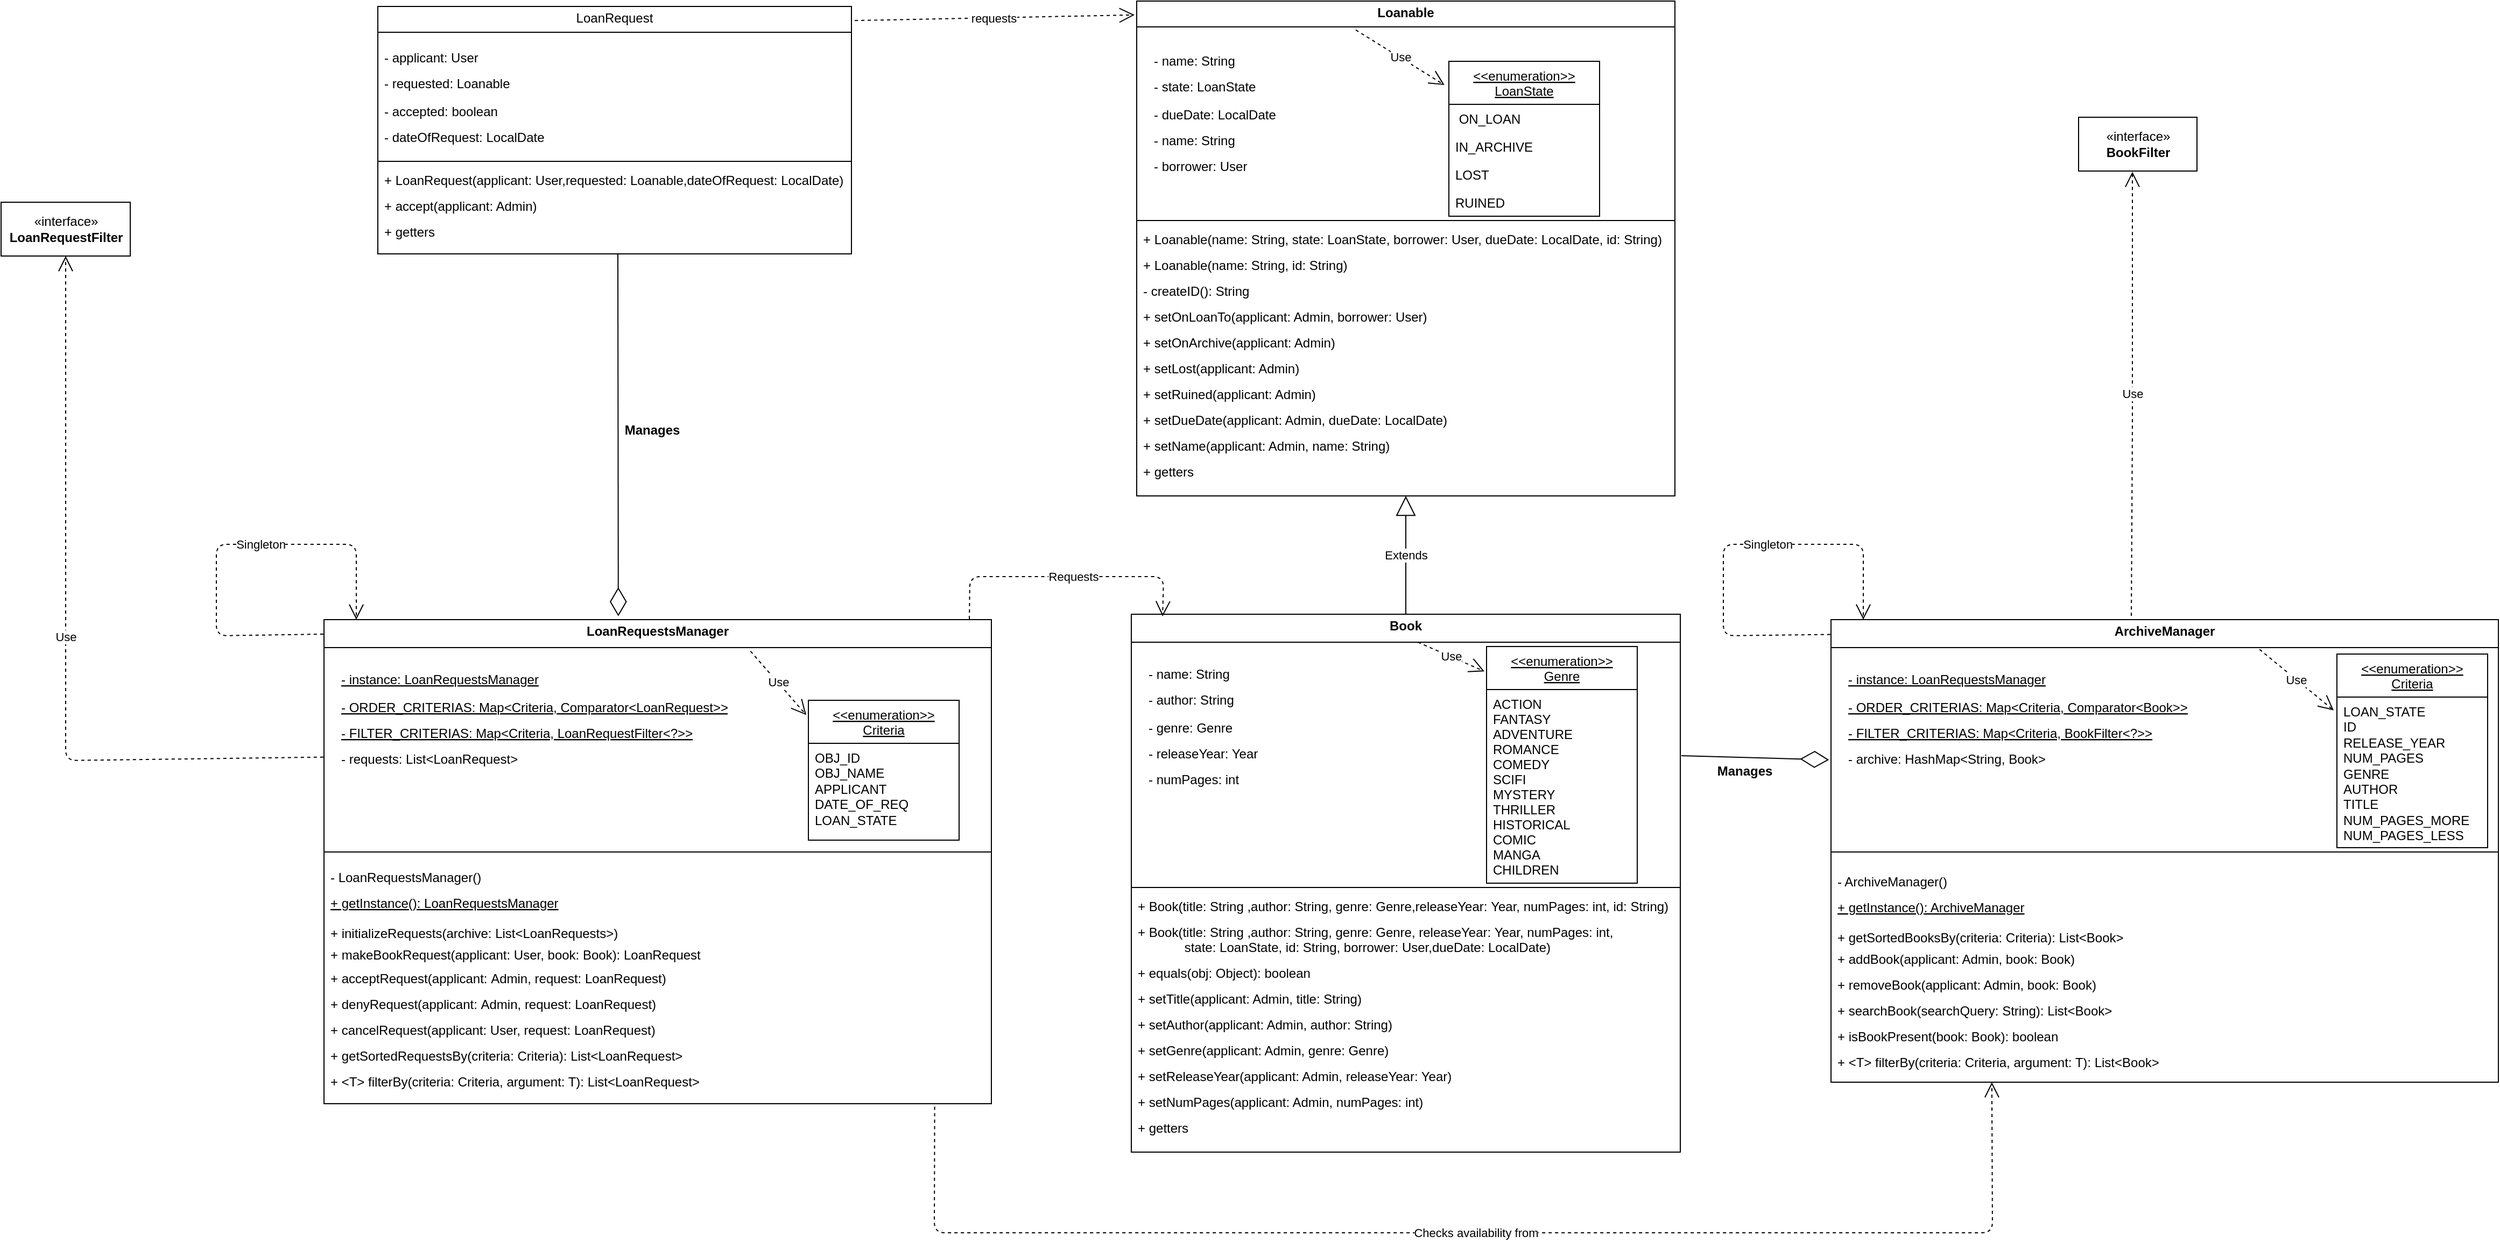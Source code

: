 <mxfile>
    <diagram id="oRZaLXy1vsITSXBMTITj" name="Page-1">
        <mxGraphModel dx="2441" dy="916" grid="1" gridSize="10" guides="1" tooltips="1" connect="1" arrows="1" fold="1" page="1" pageScale="1" pageWidth="850" pageHeight="1100" math="0" shadow="0">
            <root>
                <mxCell id="0"/>
                <mxCell id="1" parent="0"/>
                <mxCell id="19" value="&lt;p style=&quot;margin:0px;margin-top:4px;text-align:center;&quot;&gt;&lt;b&gt;Loanable&lt;/b&gt;&lt;/p&gt;" style="verticalAlign=top;align=left;overflow=fill;fontSize=12;fontFamily=Helvetica;html=1;" parent="1" vertex="1">
                    <mxGeometry x="405" y="15" width="500" height="460" as="geometry"/>
                </mxCell>
                <mxCell id="11" value="- name: String" style="text;strokeColor=none;fillColor=none;align=left;verticalAlign=top;spacingLeft=4;spacingRight=4;overflow=hidden;rotatable=0;points=[[0,0.5],[1,0.5]];portConstraint=eastwest;" parent="1" vertex="1">
                    <mxGeometry x="415" y="57" width="160" height="24" as="geometry"/>
                </mxCell>
                <mxCell id="15" value="- state: LoanState" style="text;strokeColor=none;fillColor=none;align=left;verticalAlign=top;spacingLeft=4;spacingRight=4;overflow=hidden;rotatable=0;points=[[0,0.5],[1,0.5]];portConstraint=eastwest;" parent="1" vertex="1">
                    <mxGeometry x="415" y="81" width="160" height="24" as="geometry"/>
                </mxCell>
                <mxCell id="16" value="- dueDate: LocalDate" style="text;strokeColor=none;fillColor=none;align=left;verticalAlign=top;spacingLeft=4;spacingRight=4;overflow=hidden;rotatable=0;points=[[0,0.5],[1,0.5]];portConstraint=eastwest;" parent="1" vertex="1">
                    <mxGeometry x="415" y="107" width="160" height="24" as="geometry"/>
                </mxCell>
                <mxCell id="17" value="- name: String" style="text;strokeColor=none;fillColor=none;align=left;verticalAlign=top;spacingLeft=4;spacingRight=4;overflow=hidden;rotatable=0;points=[[0,0.5],[1,0.5]];portConstraint=eastwest;" parent="1" vertex="1">
                    <mxGeometry x="415" y="131" width="160" height="24" as="geometry"/>
                </mxCell>
                <mxCell id="20" value="&lt;&lt;enumeration&gt;&gt;&#10;LoanState" style="swimlane;fontStyle=4;childLayout=stackLayout;horizontal=1;startSize=40;fillColor=none;horizontalStack=0;resizeParent=1;resizeParentMax=0;resizeLast=0;collapsible=1;marginBottom=0;" parent="1" vertex="1">
                    <mxGeometry x="695" y="71" width="140" height="144" as="geometry"/>
                </mxCell>
                <mxCell id="21" value=" ON_LOAN" style="text;strokeColor=none;fillColor=none;align=left;verticalAlign=top;spacingLeft=4;spacingRight=4;overflow=hidden;rotatable=0;points=[[0,0.5],[1,0.5]];portConstraint=eastwest;" parent="20" vertex="1">
                    <mxGeometry y="40" width="140" height="26" as="geometry"/>
                </mxCell>
                <mxCell id="22" value="IN_ARCHIVE" style="text;strokeColor=none;fillColor=none;align=left;verticalAlign=top;spacingLeft=4;spacingRight=4;overflow=hidden;rotatable=0;points=[[0,0.5],[1,0.5]];portConstraint=eastwest;" parent="20" vertex="1">
                    <mxGeometry y="66" width="140" height="26" as="geometry"/>
                </mxCell>
                <mxCell id="25" value="LOST" style="text;strokeColor=none;fillColor=none;align=left;verticalAlign=top;spacingLeft=4;spacingRight=4;overflow=hidden;rotatable=0;points=[[0,0.5],[1,0.5]];portConstraint=eastwest;" parent="20" vertex="1">
                    <mxGeometry y="92" width="140" height="26" as="geometry"/>
                </mxCell>
                <mxCell id="24" value="RUINED" style="text;strokeColor=none;fillColor=none;align=left;verticalAlign=top;spacingLeft=4;spacingRight=4;overflow=hidden;rotatable=0;points=[[0,0.5],[1,0.5]];portConstraint=eastwest;" parent="20" vertex="1">
                    <mxGeometry y="118" width="140" height="26" as="geometry"/>
                </mxCell>
                <mxCell id="27" value="- borrower: User" style="text;strokeColor=none;fillColor=none;align=left;verticalAlign=top;spacingLeft=4;spacingRight=4;overflow=hidden;rotatable=0;points=[[0,0.5],[1,0.5]];portConstraint=eastwest;" parent="1" vertex="1">
                    <mxGeometry x="415" y="155" width="160" height="24" as="geometry"/>
                </mxCell>
                <mxCell id="28" value="" style="line;strokeWidth=1;fillColor=none;align=left;verticalAlign=middle;spacingTop=-1;spacingLeft=3;spacingRight=3;rotatable=0;labelPosition=right;points=[];portConstraint=eastwest;strokeColor=inherit;" parent="1" vertex="1">
                    <mxGeometry x="405" y="215" width="500" height="8" as="geometry"/>
                </mxCell>
                <mxCell id="29" value="+ Loanable(name: String, state: LoanState, borrower: User, dueDate: LocalDate, id: String)     " style="text;strokeColor=none;fillColor=none;align=left;verticalAlign=top;spacingLeft=4;spacingRight=4;overflow=hidden;rotatable=0;points=[[0,0.5],[1,0.5]];portConstraint=eastwest;" parent="1" vertex="1">
                    <mxGeometry x="405" y="223" width="500" height="24" as="geometry"/>
                </mxCell>
                <mxCell id="30" value="+ Loanable(name: String, id: String)     " style="text;strokeColor=none;fillColor=none;align=left;verticalAlign=top;spacingLeft=4;spacingRight=4;overflow=hidden;rotatable=0;points=[[0,0.5],[1,0.5]];portConstraint=eastwest;" parent="1" vertex="1">
                    <mxGeometry x="405" y="247" width="500" height="24" as="geometry"/>
                </mxCell>
                <mxCell id="31" value="- createID(): String" style="text;strokeColor=none;fillColor=none;align=left;verticalAlign=top;spacingLeft=4;spacingRight=4;overflow=hidden;rotatable=0;points=[[0,0.5],[1,0.5]];portConstraint=eastwest;" parent="1" vertex="1">
                    <mxGeometry x="405" y="271" width="500" height="24" as="geometry"/>
                </mxCell>
                <mxCell id="33" value="+ setOnLoanTo(applicant: Admin, borrower: User)" style="text;strokeColor=none;fillColor=none;align=left;verticalAlign=top;spacingLeft=4;spacingRight=4;overflow=hidden;rotatable=0;points=[[0,0.5],[1,0.5]];portConstraint=eastwest;" parent="1" vertex="1">
                    <mxGeometry x="405" y="295" width="500" height="24" as="geometry"/>
                </mxCell>
                <mxCell id="34" value="+ setOnArchive(applicant: Admin)" style="text;strokeColor=none;fillColor=none;align=left;verticalAlign=top;spacingLeft=4;spacingRight=4;overflow=hidden;rotatable=0;points=[[0,0.5],[1,0.5]];portConstraint=eastwest;" parent="1" vertex="1">
                    <mxGeometry x="405" y="319" width="500" height="24" as="geometry"/>
                </mxCell>
                <mxCell id="35" value="+ setLost(applicant: Admin)" style="text;strokeColor=none;fillColor=none;align=left;verticalAlign=top;spacingLeft=4;spacingRight=4;overflow=hidden;rotatable=0;points=[[0,0.5],[1,0.5]];portConstraint=eastwest;" parent="1" vertex="1">
                    <mxGeometry x="405" y="343" width="500" height="24" as="geometry"/>
                </mxCell>
                <mxCell id="36" value="+ setRuined(applicant: Admin)" style="text;strokeColor=none;fillColor=none;align=left;verticalAlign=top;spacingLeft=4;spacingRight=4;overflow=hidden;rotatable=0;points=[[0,0.5],[1,0.5]];portConstraint=eastwest;" parent="1" vertex="1">
                    <mxGeometry x="405" y="367" width="500" height="24" as="geometry"/>
                </mxCell>
                <mxCell id="37" value="+ setDueDate(applicant: Admin, dueDate: LocalDate)" style="text;strokeColor=none;fillColor=none;align=left;verticalAlign=top;spacingLeft=4;spacingRight=4;overflow=hidden;rotatable=0;points=[[0,0.5],[1,0.5]];portConstraint=eastwest;" parent="1" vertex="1">
                    <mxGeometry x="405" y="391" width="500" height="24" as="geometry"/>
                </mxCell>
                <mxCell id="38" value="+ setName(applicant: Admin, name: String)" style="text;strokeColor=none;fillColor=none;align=left;verticalAlign=top;spacingLeft=4;spacingRight=4;overflow=hidden;rotatable=0;points=[[0,0.5],[1,0.5]];portConstraint=eastwest;" parent="1" vertex="1">
                    <mxGeometry x="405" y="415" width="500" height="24" as="geometry"/>
                </mxCell>
                <mxCell id="42" value="+ getters" style="text;strokeColor=none;fillColor=none;align=left;verticalAlign=top;spacingLeft=4;spacingRight=4;overflow=hidden;rotatable=0;points=[[0,0.5],[1,0.5]];portConstraint=eastwest;" parent="1" vertex="1">
                    <mxGeometry x="405" y="439" width="500" height="24" as="geometry"/>
                </mxCell>
                <mxCell id="43" value="&lt;p style=&quot;margin:0px;margin-top:4px;text-align:center;&quot;&gt;&lt;b&gt;Book&lt;/b&gt;&lt;/p&gt;" style="verticalAlign=top;align=left;overflow=fill;fontSize=12;fontFamily=Helvetica;html=1;" parent="1" vertex="1">
                    <mxGeometry x="400" y="585" width="510" height="500" as="geometry"/>
                </mxCell>
                <mxCell id="44" value="- name: String" style="text;strokeColor=none;fillColor=none;align=left;verticalAlign=top;spacingLeft=4;spacingRight=4;overflow=hidden;rotatable=0;points=[[0,0.5],[1,0.5]];portConstraint=eastwest;" parent="1" vertex="1">
                    <mxGeometry x="410" y="627" width="160" height="24" as="geometry"/>
                </mxCell>
                <mxCell id="45" value="- author: String" style="text;strokeColor=none;fillColor=none;align=left;verticalAlign=top;spacingLeft=4;spacingRight=4;overflow=hidden;rotatable=0;points=[[0,0.5],[1,0.5]];portConstraint=eastwest;" parent="1" vertex="1">
                    <mxGeometry x="410" y="651" width="160" height="24" as="geometry"/>
                </mxCell>
                <mxCell id="46" value="- genre: Genre" style="text;strokeColor=none;fillColor=none;align=left;verticalAlign=top;spacingLeft=4;spacingRight=4;overflow=hidden;rotatable=0;points=[[0,0.5],[1,0.5]];portConstraint=eastwest;" parent="1" vertex="1">
                    <mxGeometry x="410" y="677" width="160" height="24" as="geometry"/>
                </mxCell>
                <mxCell id="47" value="- releaseYear: Year" style="text;strokeColor=none;fillColor=none;align=left;verticalAlign=top;spacingLeft=4;spacingRight=4;overflow=hidden;rotatable=0;points=[[0,0.5],[1,0.5]];portConstraint=eastwest;" parent="1" vertex="1">
                    <mxGeometry x="410" y="701" width="160" height="24" as="geometry"/>
                </mxCell>
                <mxCell id="49" value="&lt;&lt;enumeration&gt;&gt;&#10;Genre" style="swimlane;fontStyle=4;childLayout=stackLayout;horizontal=1;startSize=40;fillColor=none;horizontalStack=0;resizeParent=1;resizeParentMax=0;resizeLast=0;collapsible=1;marginBottom=0;" parent="1" vertex="1">
                    <mxGeometry x="730" y="615" width="140" height="220" as="geometry"/>
                </mxCell>
                <mxCell id="50" value="ACTION&#10;&#9;&#9;FANTASY&#10;&#9;&#9;ADVENTURE&#10;&#9;&#9;ROMANCE&#10;&#9;&#9;COMEDY&#10;&#9;&#9;SCIFI&#10;&#9;&#9;MYSTERY&#10;&#9;&#9;THRILLER&#10;&#9;&#9;HISTORICAL&#10;&#9;&#9;COMIC&#10;&#9;&#9;MANGA&#10;&#9;&#9;CHILDREN" style="text;strokeColor=none;fillColor=none;align=left;verticalAlign=top;spacingLeft=4;spacingRight=4;overflow=hidden;rotatable=0;points=[[0,0.5],[1,0.5]];portConstraint=eastwest;" parent="49" vertex="1">
                    <mxGeometry y="40" width="140" height="180" as="geometry"/>
                </mxCell>
                <mxCell id="54" value="- numPages: int" style="text;strokeColor=none;fillColor=none;align=left;verticalAlign=top;spacingLeft=4;spacingRight=4;overflow=hidden;rotatable=0;points=[[0,0.5],[1,0.5]];portConstraint=eastwest;" parent="1" vertex="1">
                    <mxGeometry x="410" y="725" width="160" height="24" as="geometry"/>
                </mxCell>
                <mxCell id="55" value="" style="line;strokeWidth=1;fillColor=none;align=left;verticalAlign=middle;spacingTop=-1;spacingLeft=3;spacingRight=3;rotatable=0;labelPosition=right;points=[];portConstraint=eastwest;strokeColor=inherit;" parent="1" vertex="1">
                    <mxGeometry x="400" y="835" width="510" height="8" as="geometry"/>
                </mxCell>
                <mxCell id="56" value="+ Book(title: String ,author: String, genre: Genre,releaseYear: Year, numPages: int, id: String)" style="text;strokeColor=none;fillColor=none;align=left;verticalAlign=top;spacingLeft=4;spacingRight=4;overflow=hidden;rotatable=0;points=[[0,0.5],[1,0.5]];portConstraint=eastwest;" parent="1" vertex="1">
                    <mxGeometry x="400" y="843" width="510" height="24" as="geometry"/>
                </mxCell>
                <mxCell id="57" value="+ Book(title: String ,author: String, genre: Genre, releaseYear: Year, numPages: int, &#10;             state: LoanState, id: String, borrower: User,dueDate: LocalDate)" style="text;strokeColor=none;fillColor=none;align=left;verticalAlign=top;spacingLeft=4;spacingRight=4;overflow=hidden;rotatable=0;points=[[0,0.5],[1,0.5]];portConstraint=eastwest;" parent="1" vertex="1">
                    <mxGeometry x="400" y="867" width="510" height="48" as="geometry"/>
                </mxCell>
                <mxCell id="58" value="+ equals(obj: Object): boolean" style="text;strokeColor=none;fillColor=none;align=left;verticalAlign=top;spacingLeft=4;spacingRight=4;overflow=hidden;rotatable=0;points=[[0,0.5],[1,0.5]];portConstraint=eastwest;" parent="1" vertex="1">
                    <mxGeometry x="400" y="905" width="500" height="24" as="geometry"/>
                </mxCell>
                <mxCell id="59" value="+ setTitle(applicant: Admin, title: String)" style="text;strokeColor=none;fillColor=none;align=left;verticalAlign=top;spacingLeft=4;spacingRight=4;overflow=hidden;rotatable=0;points=[[0,0.5],[1,0.5]];portConstraint=eastwest;" parent="1" vertex="1">
                    <mxGeometry x="400" y="929" width="500" height="24" as="geometry"/>
                </mxCell>
                <mxCell id="63" value="+ setNumPages(applicant: Admin, numPages: int)" style="text;strokeColor=none;fillColor=none;align=left;verticalAlign=top;spacingLeft=4;spacingRight=4;overflow=hidden;rotatable=0;points=[[0,0.5],[1,0.5]];portConstraint=eastwest;" parent="1" vertex="1">
                    <mxGeometry x="400" y="1025" width="500" height="24" as="geometry"/>
                </mxCell>
                <mxCell id="65" value="+ getters" style="text;strokeColor=none;fillColor=none;align=left;verticalAlign=top;spacingLeft=4;spacingRight=4;overflow=hidden;rotatable=0;points=[[0,0.5],[1,0.5]];portConstraint=eastwest;" parent="1" vertex="1">
                    <mxGeometry x="400" y="1049" width="500" height="24" as="geometry"/>
                </mxCell>
                <mxCell id="66" value="+ setAuthor(applicant: Admin, author: String)" style="text;strokeColor=none;fillColor=none;align=left;verticalAlign=top;spacingLeft=4;spacingRight=4;overflow=hidden;rotatable=0;points=[[0,0.5],[1,0.5]];portConstraint=eastwest;" vertex="1" parent="1">
                    <mxGeometry x="400" y="953" width="500" height="24" as="geometry"/>
                </mxCell>
                <mxCell id="67" value="+ setGenre(applicant: Admin, genre: Genre)" style="text;strokeColor=none;fillColor=none;align=left;verticalAlign=top;spacingLeft=4;spacingRight=4;overflow=hidden;rotatable=0;points=[[0,0.5],[1,0.5]];portConstraint=eastwest;" vertex="1" parent="1">
                    <mxGeometry x="400" y="977" width="500" height="24" as="geometry"/>
                </mxCell>
                <mxCell id="68" value="+ setReleaseYear(applicant: Admin, releaseYear: Year)" style="text;strokeColor=none;fillColor=none;align=left;verticalAlign=top;spacingLeft=4;spacingRight=4;overflow=hidden;rotatable=0;points=[[0,0.5],[1,0.5]];portConstraint=eastwest;" vertex="1" parent="1">
                    <mxGeometry x="400" y="1001" width="500" height="24" as="geometry"/>
                </mxCell>
                <mxCell id="70" value="Extends" style="endArrow=block;endSize=16;endFill=0;html=1;entryX=0.5;entryY=1;entryDx=0;entryDy=0;exitX=0.5;exitY=0;exitDx=0;exitDy=0;" edge="1" parent="1" source="43" target="19">
                    <mxGeometry width="160" relative="1" as="geometry">
                        <mxPoint x="-405" y="685" as="sourcePoint"/>
                        <mxPoint x="-245" y="685" as="targetPoint"/>
                    </mxGeometry>
                </mxCell>
                <mxCell id="71" value="&lt;p style=&quot;margin:0px;margin-top:4px;text-align:center;&quot;&gt;LoanRequest&lt;/p&gt;" style="verticalAlign=top;align=left;overflow=fill;fontSize=12;fontFamily=Helvetica;html=1;" vertex="1" parent="1">
                    <mxGeometry x="-300" y="20" width="440" height="230" as="geometry"/>
                </mxCell>
                <mxCell id="72" value="- applicant: User" style="text;strokeColor=none;fillColor=none;align=left;verticalAlign=top;spacingLeft=4;spacingRight=4;overflow=hidden;rotatable=0;points=[[0,0.5],[1,0.5]];portConstraint=eastwest;" vertex="1" parent="1">
                    <mxGeometry x="-300" y="54" width="160" height="24" as="geometry"/>
                </mxCell>
                <mxCell id="73" value="- requested: Loanable" style="text;strokeColor=none;fillColor=none;align=left;verticalAlign=top;spacingLeft=4;spacingRight=4;overflow=hidden;rotatable=0;points=[[0,0.5],[1,0.5]];portConstraint=eastwest;" vertex="1" parent="1">
                    <mxGeometry x="-300" y="78" width="160" height="24" as="geometry"/>
                </mxCell>
                <mxCell id="74" value="- accepted: boolean" style="text;strokeColor=none;fillColor=none;align=left;verticalAlign=top;spacingLeft=4;spacingRight=4;overflow=hidden;rotatable=0;points=[[0,0.5],[1,0.5]];portConstraint=eastwest;" vertex="1" parent="1">
                    <mxGeometry x="-300" y="104" width="160" height="24" as="geometry"/>
                </mxCell>
                <mxCell id="75" value="- dateOfRequest: LocalDate" style="text;strokeColor=none;fillColor=none;align=left;verticalAlign=top;spacingLeft=4;spacingRight=4;overflow=hidden;rotatable=0;points=[[0,0.5],[1,0.5]];portConstraint=eastwest;" vertex="1" parent="1">
                    <mxGeometry x="-300" y="128" width="160" height="24" as="geometry"/>
                </mxCell>
                <mxCell id="80" value="" style="line;strokeWidth=1;fillColor=none;align=left;verticalAlign=middle;spacingTop=-1;spacingLeft=3;spacingRight=3;rotatable=0;labelPosition=right;points=[];portConstraint=eastwest;strokeColor=inherit;" vertex="1" parent="1">
                    <mxGeometry x="-300" y="160" width="440" height="8" as="geometry"/>
                </mxCell>
                <mxCell id="81" value="+ LoanRequest(applicant: User,requested: Loanable,dateOfRequest: LocalDate)" style="text;strokeColor=none;fillColor=none;align=left;verticalAlign=top;spacingLeft=4;spacingRight=4;overflow=hidden;rotatable=0;points=[[0,0.5],[1,0.5]];portConstraint=eastwest;" vertex="1" parent="1">
                    <mxGeometry x="-300" y="168" width="510" height="24" as="geometry"/>
                </mxCell>
                <mxCell id="85" value="+ accept(applicant: Admin)" style="text;strokeColor=none;fillColor=none;align=left;verticalAlign=top;spacingLeft=4;spacingRight=4;overflow=hidden;rotatable=0;points=[[0,0.5],[1,0.5]];portConstraint=eastwest;" vertex="1" parent="1">
                    <mxGeometry x="-300" y="192" width="500" height="24" as="geometry"/>
                </mxCell>
                <mxCell id="86" value="+ getters" style="text;strokeColor=none;fillColor=none;align=left;verticalAlign=top;spacingLeft=4;spacingRight=4;overflow=hidden;rotatable=0;points=[[0,0.5],[1,0.5]];portConstraint=eastwest;" vertex="1" parent="1">
                    <mxGeometry x="-300" y="216" width="500" height="24" as="geometry"/>
                </mxCell>
                <mxCell id="91" value="" style="line;strokeWidth=1;fillColor=none;align=left;verticalAlign=middle;spacingTop=-1;spacingLeft=3;spacingRight=3;rotatable=0;labelPosition=right;points=[];portConstraint=eastwest;strokeColor=inherit;" vertex="1" parent="1">
                    <mxGeometry x="400" y="607" width="510" height="8" as="geometry"/>
                </mxCell>
                <mxCell id="93" value="" style="line;strokeWidth=1;fillColor=none;align=left;verticalAlign=middle;spacingTop=-1;spacingLeft=3;spacingRight=3;rotatable=0;labelPosition=right;points=[];portConstraint=eastwest;strokeColor=inherit;" vertex="1" parent="1">
                    <mxGeometry x="405" y="35" width="500" height="8" as="geometry"/>
                </mxCell>
                <mxCell id="94" value="" style="line;strokeWidth=1;fillColor=none;align=left;verticalAlign=middle;spacingTop=-1;spacingLeft=3;spacingRight=3;rotatable=0;labelPosition=right;points=[];portConstraint=eastwest;strokeColor=inherit;" vertex="1" parent="1">
                    <mxGeometry x="-300" y="40" width="440" height="8" as="geometry"/>
                </mxCell>
                <mxCell id="95" value="Use" style="endArrow=open;endSize=12;dashed=1;html=1;exitX=0.407;exitY=0.854;exitDx=0;exitDy=0;entryX=-0.029;entryY=0.153;entryDx=0;entryDy=0;entryPerimeter=0;exitPerimeter=0;" edge="1" parent="1" source="93" target="20">
                    <mxGeometry width="160" relative="1" as="geometry">
                        <mxPoint x="165" y="245" as="sourcePoint"/>
                        <mxPoint x="325" y="245" as="targetPoint"/>
                    </mxGeometry>
                </mxCell>
                <mxCell id="96" value="Use" style="endArrow=open;endSize=12;dashed=1;html=1;entryX=-0.014;entryY=0.105;entryDx=0;entryDy=0;entryPerimeter=0;exitX=0.522;exitY=0.5;exitDx=0;exitDy=0;exitPerimeter=0;" edge="1" parent="1" source="91" target="49">
                    <mxGeometry width="160" relative="1" as="geometry">
                        <mxPoint x="515" y="535" as="sourcePoint"/>
                        <mxPoint x="700.94" y="103.032" as="targetPoint"/>
                    </mxGeometry>
                </mxCell>
                <mxCell id="97" value="requests" style="endArrow=open;endSize=12;dashed=1;html=1;exitX=1.007;exitY=0.057;exitDx=0;exitDy=0;entryX=-0.004;entryY=0.028;entryDx=0;entryDy=0;entryPerimeter=0;exitPerimeter=0;" edge="1" parent="1" source="71" target="19">
                    <mxGeometry x="-0.011" width="160" relative="1" as="geometry">
                        <mxPoint x="530" y="118" as="sourcePoint"/>
                        <mxPoint x="645.94" y="118.032" as="targetPoint"/>
                        <mxPoint as="offset"/>
                    </mxGeometry>
                </mxCell>
                <mxCell id="99" value="«interface»&lt;br&gt;&lt;b&gt;LoanRequestFilter&lt;/b&gt;" style="html=1;" vertex="1" parent="1">
                    <mxGeometry x="-650" y="202" width="120" height="50" as="geometry"/>
                </mxCell>
                <mxCell id="100" value="«interface»&lt;br&gt;&lt;b&gt;BookFilter&lt;/b&gt;" style="html=1;" vertex="1" parent="1">
                    <mxGeometry x="1280" y="123" width="110" height="50" as="geometry"/>
                </mxCell>
                <mxCell id="145" value="&lt;p style=&quot;margin:0px;margin-top:4px;text-align:center;&quot;&gt;&lt;b&gt;LoanRequestsManager&lt;/b&gt;&lt;/p&gt;" style="verticalAlign=top;align=left;overflow=fill;fontSize=12;fontFamily=Helvetica;html=1;" vertex="1" parent="1">
                    <mxGeometry x="-350" y="590" width="620" height="450" as="geometry"/>
                </mxCell>
                <mxCell id="146" value="- instance: LoanRequestsManager" style="text;strokeColor=none;fillColor=none;align=left;verticalAlign=top;spacingLeft=4;spacingRight=4;overflow=hidden;rotatable=0;points=[[0,0.5],[1,0.5]];portConstraint=eastwest;fontStyle=4" vertex="1" parent="1">
                    <mxGeometry x="-340" y="632" width="200" height="24" as="geometry"/>
                </mxCell>
                <mxCell id="150" value="&lt;&lt;enumeration&gt;&gt;&#10;Criteria" style="swimlane;fontStyle=4;childLayout=stackLayout;horizontal=1;startSize=40;fillColor=none;horizontalStack=0;resizeParent=1;resizeParentMax=0;resizeLast=0;collapsible=1;marginBottom=0;" vertex="1" parent="1">
                    <mxGeometry x="100" y="665" width="140" height="130" as="geometry"/>
                </mxCell>
                <mxCell id="151" value="OBJ_ID&#10;OBJ_NAME APPLICANT DATE_OF_REQ LOAN_STATE" style="text;strokeColor=none;fillColor=none;align=left;verticalAlign=top;spacingLeft=4;spacingRight=4;overflow=hidden;rotatable=0;points=[[0,0.5],[1,0.5]];portConstraint=eastwest;whiteSpace=wrap;" vertex="1" parent="150">
                    <mxGeometry y="40" width="140" height="90" as="geometry"/>
                </mxCell>
                <mxCell id="153" value="" style="line;strokeWidth=1;fillColor=none;align=left;verticalAlign=middle;spacingTop=-1;spacingLeft=3;spacingRight=3;rotatable=0;labelPosition=right;points=[];portConstraint=eastwest;strokeColor=inherit;" vertex="1" parent="1">
                    <mxGeometry x="-350" y="802" width="620" height="8" as="geometry"/>
                </mxCell>
                <mxCell id="154" value="- LoanRequestsManager()" style="text;strokeColor=none;fillColor=none;align=left;verticalAlign=top;spacingLeft=4;spacingRight=4;overflow=hidden;rotatable=0;points=[[0,0.5],[1,0.5]];portConstraint=eastwest;" vertex="1" parent="1">
                    <mxGeometry x="-350" y="816" width="510" height="24" as="geometry"/>
                </mxCell>
                <mxCell id="155" value="+ getInstance(): LoanRequestsManager" style="text;strokeColor=none;fillColor=none;align=left;verticalAlign=top;spacingLeft=4;spacingRight=4;overflow=hidden;rotatable=0;points=[[0,0.5],[1,0.5]];portConstraint=eastwest;fontStyle=4" vertex="1" parent="1">
                    <mxGeometry x="-350" y="840" width="510" height="28" as="geometry"/>
                </mxCell>
                <mxCell id="156" value="+ makeBookRequest(applicant: User, book: Book): LoanRequest" style="text;strokeColor=none;fillColor=none;align=left;verticalAlign=top;spacingLeft=4;spacingRight=4;overflow=hidden;rotatable=0;points=[[0,0.5],[1,0.5]];portConstraint=eastwest;" vertex="1" parent="1">
                    <mxGeometry x="-350" y="888" width="500" height="24" as="geometry"/>
                </mxCell>
                <mxCell id="157" value="+ acceptRequest(applicant: Admin, request: LoanRequest)" style="text;strokeColor=none;fillColor=none;align=left;verticalAlign=top;spacingLeft=4;spacingRight=4;overflow=hidden;rotatable=0;points=[[0,0.5],[1,0.5]];portConstraint=eastwest;" vertex="1" parent="1">
                    <mxGeometry x="-350" y="910" width="500" height="24" as="geometry"/>
                </mxCell>
                <mxCell id="163" value="" style="line;strokeWidth=1;fillColor=none;align=left;verticalAlign=middle;spacingTop=-1;spacingLeft=3;spacingRight=3;rotatable=0;labelPosition=right;points=[];portConstraint=eastwest;strokeColor=inherit;" vertex="1" parent="1">
                    <mxGeometry x="-350" y="612" width="620" height="8" as="geometry"/>
                </mxCell>
                <mxCell id="165" value="Singleton" style="endArrow=open;endSize=12;dashed=1;html=1;exitX=-0.001;exitY=0.03;exitDx=0;exitDy=0;exitPerimeter=0;" edge="1" parent="1" source="145">
                    <mxGeometry x="0.174" width="160" relative="1" as="geometry">
                        <mxPoint x="-170" y="730" as="sourcePoint"/>
                        <mxPoint x="-320" y="590" as="targetPoint"/>
                        <Array as="points">
                            <mxPoint x="-450" y="605"/>
                            <mxPoint x="-450" y="520"/>
                            <mxPoint x="-320" y="520"/>
                            <mxPoint x="-320" y="560"/>
                        </Array>
                        <mxPoint as="offset"/>
                    </mxGeometry>
                </mxCell>
                <mxCell id="166" value="Use" style="endArrow=open;endSize=12;dashed=1;html=1;exitX=-0.001;exitY=0.284;exitDx=0;exitDy=0;entryX=0.5;entryY=1;entryDx=0;entryDy=0;exitPerimeter=0;" edge="1" parent="1" source="145" target="99">
                    <mxGeometry width="160" relative="1" as="geometry">
                        <mxPoint x="-670" y="431.55" as="sourcePoint"/>
                        <mxPoint x="-554.06" y="431.582" as="targetPoint"/>
                        <Array as="points">
                            <mxPoint x="-590" y="721"/>
                        </Array>
                    </mxGeometry>
                </mxCell>
                <mxCell id="169" value="- ORDER_CRITERIAS: Map&lt;Criteria, Comparator&lt;LoanRequest&gt;&gt;" style="text;strokeColor=none;fillColor=none;align=left;verticalAlign=top;spacingLeft=4;spacingRight=4;overflow=hidden;rotatable=0;points=[[0,0.5],[1,0.5]];portConstraint=eastwest;fontStyle=4" vertex="1" parent="1">
                    <mxGeometry x="-340" y="658" width="370" height="24" as="geometry"/>
                </mxCell>
                <mxCell id="170" value="- FILTER_CRITERIAS: Map&lt;Criteria, LoanRequestFilter&lt;?&gt;&gt;" style="text;strokeColor=none;fillColor=none;align=left;verticalAlign=top;spacingLeft=4;spacingRight=4;overflow=hidden;rotatable=0;points=[[0,0.5],[1,0.5]];portConstraint=eastwest;fontStyle=4" vertex="1" parent="1">
                    <mxGeometry x="-340" y="682" width="370" height="24" as="geometry"/>
                </mxCell>
                <mxCell id="171" value="- requests: List&lt;LoanRequest&gt;" style="text;strokeColor=none;fillColor=none;align=left;verticalAlign=top;spacingLeft=4;spacingRight=4;overflow=hidden;rotatable=0;points=[[0,0.5],[1,0.5]];portConstraint=eastwest;fontStyle=0" vertex="1" parent="1">
                    <mxGeometry x="-340" y="706" width="200" height="24" as="geometry"/>
                </mxCell>
                <mxCell id="173" value="" style="endArrow=diamondThin;endFill=0;endSize=24;html=1;entryX=0.441;entryY=-0.007;entryDx=0;entryDy=0;entryPerimeter=0;" edge="1" parent="1" target="145">
                    <mxGeometry width="160" relative="1" as="geometry">
                        <mxPoint x="-77" y="250" as="sourcePoint"/>
                        <mxPoint x="-90" y="630" as="targetPoint"/>
                    </mxGeometry>
                </mxCell>
                <mxCell id="174" value="Use" style="endArrow=open;endSize=12;dashed=1;html=1;entryX=-0.014;entryY=0.105;entryDx=0;entryDy=0;entryPerimeter=0;exitX=0.639;exitY=0.917;exitDx=0;exitDy=0;exitPerimeter=0;" edge="1" parent="1" source="163">
                    <mxGeometry x="-0.017" width="160" relative="1" as="geometry">
                        <mxPoint x="34.44" y="679" as="sourcePoint"/>
                        <mxPoint x="98.04" y="678.65" as="targetPoint"/>
                        <mxPoint as="offset"/>
                    </mxGeometry>
                </mxCell>
                <mxCell id="175" value="Requests" style="endArrow=open;endSize=12;dashed=1;html=1;entryX=0.057;entryY=0.004;entryDx=0;entryDy=0;entryPerimeter=0;exitX=0.967;exitY=-0.001;exitDx=0;exitDy=0;exitPerimeter=0;" edge="1" parent="1" source="145" target="43">
                    <mxGeometry x="0.056" width="160" relative="1" as="geometry">
                        <mxPoint x="44.44" y="689" as="sourcePoint"/>
                        <mxPoint x="108.04" y="688.65" as="targetPoint"/>
                        <mxPoint as="offset"/>
                        <Array as="points">
                            <mxPoint x="250" y="550"/>
                            <mxPoint x="430" y="550"/>
                        </Array>
                    </mxGeometry>
                </mxCell>
                <mxCell id="176" value="+ denyRequest(applicant: Admin, request: LoanRequest)" style="text;strokeColor=none;fillColor=none;align=left;verticalAlign=top;spacingLeft=4;spacingRight=4;overflow=hidden;rotatable=0;points=[[0,0.5],[1,0.5]];portConstraint=eastwest;" vertex="1" parent="1">
                    <mxGeometry x="-350" y="934" width="500" height="24" as="geometry"/>
                </mxCell>
                <mxCell id="179" value="+ cancelRequest(applicant: User, request: LoanRequest)" style="text;strokeColor=none;fillColor=none;align=left;verticalAlign=top;spacingLeft=4;spacingRight=4;overflow=hidden;rotatable=0;points=[[0,0.5],[1,0.5]];portConstraint=eastwest;" vertex="1" parent="1">
                    <mxGeometry x="-350" y="958" width="500" height="24" as="geometry"/>
                </mxCell>
                <mxCell id="180" value="+ getSortedRequestsBy(criteria: Criteria): List&lt;LoanRequest&gt; " style="text;strokeColor=none;fillColor=none;align=left;verticalAlign=top;spacingLeft=4;spacingRight=4;overflow=hidden;rotatable=0;points=[[0,0.5],[1,0.5]];portConstraint=eastwest;" vertex="1" parent="1">
                    <mxGeometry x="-350" y="982" width="500" height="24" as="geometry"/>
                </mxCell>
                <mxCell id="181" value="+ &lt;T&gt; filterBy(criteria: Criteria, argument: T): List&lt;LoanRequest&gt; " style="text;strokeColor=none;fillColor=none;align=left;verticalAlign=top;spacingLeft=4;spacingRight=4;overflow=hidden;rotatable=0;points=[[0,0.5],[1,0.5]];portConstraint=eastwest;" vertex="1" parent="1">
                    <mxGeometry x="-350" y="1006" width="500" height="24" as="geometry"/>
                </mxCell>
                <mxCell id="182" value="&lt;p style=&quot;margin:0px;margin-top:4px;text-align:center;&quot;&gt;&lt;b&gt;ArchiveManager&lt;/b&gt;&lt;/p&gt;" style="verticalAlign=top;align=left;overflow=fill;fontSize=12;fontFamily=Helvetica;html=1;" vertex="1" parent="1">
                    <mxGeometry x="1050" y="590" width="620" height="430" as="geometry"/>
                </mxCell>
                <mxCell id="183" value="- instance: LoanRequestsManager" style="text;strokeColor=none;fillColor=none;align=left;verticalAlign=top;spacingLeft=4;spacingRight=4;overflow=hidden;rotatable=0;points=[[0,0.5],[1,0.5]];portConstraint=eastwest;fontStyle=4" vertex="1" parent="1">
                    <mxGeometry x="1060" y="632" width="200" height="24" as="geometry"/>
                </mxCell>
                <mxCell id="184" value="&lt;&lt;enumeration&gt;&gt;&#10;Criteria" style="swimlane;fontStyle=4;childLayout=stackLayout;horizontal=1;startSize=40;fillColor=none;horizontalStack=0;resizeParent=1;resizeParentMax=0;resizeLast=0;collapsible=1;marginBottom=0;" vertex="1" parent="1">
                    <mxGeometry x="1520" y="622" width="140" height="180" as="geometry"/>
                </mxCell>
                <mxCell id="168" value="LOAN_STATE &#10;ID &#10;RELEASE_YEAR NUM_PAGES&#10;GENRE&#10;AUTHOR&#10;TITLE NUM_PAGES_MORE NUM_PAGES_LESS" style="text;strokeColor=none;fillColor=none;align=left;verticalAlign=top;spacingLeft=4;spacingRight=4;overflow=hidden;rotatable=0;points=[[0,0.5],[1,0.5]];portConstraint=eastwest;whiteSpace=wrap;" vertex="1" parent="184">
                    <mxGeometry y="40" width="140" height="140" as="geometry"/>
                </mxCell>
                <mxCell id="186" value="" style="line;strokeWidth=1;fillColor=none;align=left;verticalAlign=middle;spacingTop=-1;spacingLeft=3;spacingRight=3;rotatable=0;labelPosition=right;points=[];portConstraint=eastwest;strokeColor=inherit;" vertex="1" parent="1">
                    <mxGeometry x="1050" y="802" width="620" height="8" as="geometry"/>
                </mxCell>
                <mxCell id="187" value="- ArchiveManager()" style="text;strokeColor=none;fillColor=none;align=left;verticalAlign=top;spacingLeft=4;spacingRight=4;overflow=hidden;rotatable=0;points=[[0,0.5],[1,0.5]];portConstraint=eastwest;" vertex="1" parent="1">
                    <mxGeometry x="1050" y="820" width="510" height="24" as="geometry"/>
                </mxCell>
                <mxCell id="188" value="+ getInstance(): ArchiveManager" style="text;strokeColor=none;fillColor=none;align=left;verticalAlign=top;spacingLeft=4;spacingRight=4;overflow=hidden;rotatable=0;points=[[0,0.5],[1,0.5]];portConstraint=eastwest;fontStyle=4" vertex="1" parent="1">
                    <mxGeometry x="1050" y="844" width="510" height="28" as="geometry"/>
                </mxCell>
                <mxCell id="189" value="+ addBook(applicant: Admin, book: Book)" style="text;strokeColor=none;fillColor=none;align=left;verticalAlign=top;spacingLeft=4;spacingRight=4;overflow=hidden;rotatable=0;points=[[0,0.5],[1,0.5]];portConstraint=eastwest;" vertex="1" parent="1">
                    <mxGeometry x="1050" y="892" width="500" height="24" as="geometry"/>
                </mxCell>
                <mxCell id="191" value="" style="line;strokeWidth=1;fillColor=none;align=left;verticalAlign=middle;spacingTop=-1;spacingLeft=3;spacingRight=3;rotatable=0;labelPosition=right;points=[];portConstraint=eastwest;strokeColor=inherit;" vertex="1" parent="1">
                    <mxGeometry x="1050" y="612" width="620" height="8" as="geometry"/>
                </mxCell>
                <mxCell id="192" value="- ORDER_CRITERIAS: Map&lt;Criteria, Comparator&lt;Book&gt;&gt;" style="text;strokeColor=none;fillColor=none;align=left;verticalAlign=top;spacingLeft=4;spacingRight=4;overflow=hidden;rotatable=0;points=[[0,0.5],[1,0.5]];portConstraint=eastwest;fontStyle=4" vertex="1" parent="1">
                    <mxGeometry x="1060" y="658" width="330" height="24" as="geometry"/>
                </mxCell>
                <mxCell id="193" value="- FILTER_CRITERIAS: Map&lt;Criteria, BookFilter&lt;?&gt;&gt;" style="text;strokeColor=none;fillColor=none;align=left;verticalAlign=top;spacingLeft=4;spacingRight=4;overflow=hidden;rotatable=0;points=[[0,0.5],[1,0.5]];portConstraint=eastwest;fontStyle=4" vertex="1" parent="1">
                    <mxGeometry x="1060" y="682" width="330" height="24" as="geometry"/>
                </mxCell>
                <mxCell id="194" value="- archive: HashMap&lt;String, Book&gt;" style="text;strokeColor=none;fillColor=none;align=left;verticalAlign=top;spacingLeft=4;spacingRight=4;overflow=hidden;rotatable=0;points=[[0,0.5],[1,0.5]];portConstraint=eastwest;fontStyle=0" vertex="1" parent="1">
                    <mxGeometry x="1060" y="706" width="200" height="24" as="geometry"/>
                </mxCell>
                <mxCell id="195" value="Use" style="endArrow=open;endSize=12;dashed=1;html=1;entryX=-0.021;entryY=0.088;entryDx=0;entryDy=0;entryPerimeter=0;exitX=0.642;exitY=0.708;exitDx=0;exitDy=0;exitPerimeter=0;" edge="1" parent="1" source="191" target="168">
                    <mxGeometry x="-0.017" width="160" relative="1" as="geometry">
                        <mxPoint x="1434.44" y="679" as="sourcePoint"/>
                        <mxPoint x="1498.04" y="678.65" as="targetPoint"/>
                        <mxPoint as="offset"/>
                    </mxGeometry>
                </mxCell>
                <mxCell id="196" value="+ searchBook(searchQuery: String): List&lt;Book&gt; " style="text;strokeColor=none;fillColor=none;align=left;verticalAlign=top;spacingLeft=4;spacingRight=4;overflow=hidden;rotatable=0;points=[[0,0.5],[1,0.5]];portConstraint=eastwest;" vertex="1" parent="1">
                    <mxGeometry x="1050" y="940" width="500" height="24" as="geometry"/>
                </mxCell>
                <mxCell id="198" value="+ getSortedBooksBy(criteria: Criteria): List&lt;Book&gt; " style="text;strokeColor=none;fillColor=none;align=left;verticalAlign=top;spacingLeft=4;spacingRight=4;overflow=hidden;rotatable=0;points=[[0,0.5],[1,0.5]];portConstraint=eastwest;" vertex="1" parent="1">
                    <mxGeometry x="1050" y="872" width="500" height="24" as="geometry"/>
                </mxCell>
                <mxCell id="199" value="+ &lt;T&gt; filterBy(criteria: Criteria, argument: T): List&lt;Book&gt; " style="text;strokeColor=none;fillColor=none;align=left;verticalAlign=top;spacingLeft=4;spacingRight=4;overflow=hidden;rotatable=0;points=[[0,0.5],[1,0.5]];portConstraint=eastwest;" vertex="1" parent="1">
                    <mxGeometry x="1050" y="988" width="500" height="24" as="geometry"/>
                </mxCell>
                <mxCell id="202" value="Singleton" style="endArrow=open;endSize=12;dashed=1;html=1;exitX=-0.001;exitY=0.03;exitDx=0;exitDy=0;exitPerimeter=0;" edge="1" parent="1">
                    <mxGeometry x="0.174" width="160" relative="1" as="geometry">
                        <mxPoint x="1049.38" y="603.8" as="sourcePoint"/>
                        <mxPoint x="1080" y="590" as="targetPoint"/>
                        <Array as="points">
                            <mxPoint x="950" y="605"/>
                            <mxPoint x="950" y="520"/>
                            <mxPoint x="1080" y="520"/>
                            <mxPoint x="1080" y="560"/>
                        </Array>
                        <mxPoint as="offset"/>
                    </mxGeometry>
                </mxCell>
                <mxCell id="203" value="Use" style="endArrow=open;endSize=12;dashed=1;html=1;exitX=0.45;exitY=-0.008;exitDx=0;exitDy=0;entryX=0.5;entryY=1;entryDx=0;entryDy=0;exitPerimeter=0;" edge="1" parent="1" source="182">
                    <mxGeometry width="160" relative="1" as="geometry">
                        <mxPoint x="1569.38" y="642.32" as="sourcePoint"/>
                        <mxPoint x="1330" y="173.68" as="targetPoint"/>
                        <Array as="points">
                            <mxPoint x="1330" y="410"/>
                        </Array>
                    </mxGeometry>
                </mxCell>
                <mxCell id="204" value="" style="endArrow=diamondThin;endFill=0;endSize=24;html=1;entryX=-0.003;entryY=0.303;entryDx=0;entryDy=0;entryPerimeter=0;exitX=1.002;exitY=0.263;exitDx=0;exitDy=0;exitPerimeter=0;" edge="1" parent="1" source="43" target="182">
                    <mxGeometry width="160" relative="1" as="geometry">
                        <mxPoint x="-67" y="260" as="sourcePoint"/>
                        <mxPoint x="-66.58" y="596.78" as="targetPoint"/>
                    </mxGeometry>
                </mxCell>
                <mxCell id="206" value="Checks availability from" style="endArrow=open;endSize=12;dashed=1;html=1;exitX=0.915;exitY=1.006;exitDx=0;exitDy=0;entryX=0.241;entryY=1;entryDx=0;entryDy=0;exitPerimeter=0;entryPerimeter=0;" edge="1" parent="1" source="145" target="182">
                    <mxGeometry width="160" relative="1" as="geometry">
                        <mxPoint x="1339" y="596.32" as="sourcePoint"/>
                        <mxPoint x="1340" y="183.68" as="targetPoint"/>
                        <Array as="points">
                            <mxPoint x="217" y="1160"/>
                            <mxPoint x="1200" y="1160"/>
                        </Array>
                    </mxGeometry>
                </mxCell>
                <mxCell id="208" value="+ initializeRequests(archive: List&lt;LoanRequests&gt;)" style="text;strokeColor=none;fillColor=none;align=left;verticalAlign=top;spacingLeft=4;spacingRight=4;overflow=hidden;rotatable=0;points=[[0,0.5],[1,0.5]];portConstraint=eastwest;" vertex="1" parent="1">
                    <mxGeometry x="-350" y="868" width="500" height="24" as="geometry"/>
                </mxCell>
                <mxCell id="209" value="+ removeBook(applicant: Admin, book: Book)" style="text;strokeColor=none;fillColor=none;align=left;verticalAlign=top;spacingLeft=4;spacingRight=4;overflow=hidden;rotatable=0;points=[[0,0.5],[1,0.5]];portConstraint=eastwest;" vertex="1" parent="1">
                    <mxGeometry x="1050" y="916" width="500" height="24" as="geometry"/>
                </mxCell>
                <mxCell id="210" value="+ isBookPresent(book: Book): boolean " style="text;strokeColor=none;fillColor=none;align=left;verticalAlign=top;spacingLeft=4;spacingRight=4;overflow=hidden;rotatable=0;points=[[0,0.5],[1,0.5]];portConstraint=eastwest;" vertex="1" parent="1">
                    <mxGeometry x="1050" y="964" width="500" height="24" as="geometry"/>
                </mxCell>
                <mxCell id="212" value="Manages" style="text;align=center;fontStyle=1;verticalAlign=middle;spacingLeft=3;spacingRight=3;strokeColor=none;rotatable=0;points=[[0,0.5],[1,0.5]];portConstraint=eastwest;" vertex="1" parent="1">
                    <mxGeometry x="-85" y="400" width="80" height="26" as="geometry"/>
                </mxCell>
                <mxCell id="214" value="Manages" style="text;align=center;fontStyle=1;verticalAlign=middle;spacingLeft=3;spacingRight=3;strokeColor=none;rotatable=0;points=[[0,0.5],[1,0.5]];portConstraint=eastwest;" vertex="1" parent="1">
                    <mxGeometry x="930" y="717" width="80" height="26" as="geometry"/>
                </mxCell>
            </root>
        </mxGraphModel>
    </diagram>
</mxfile>